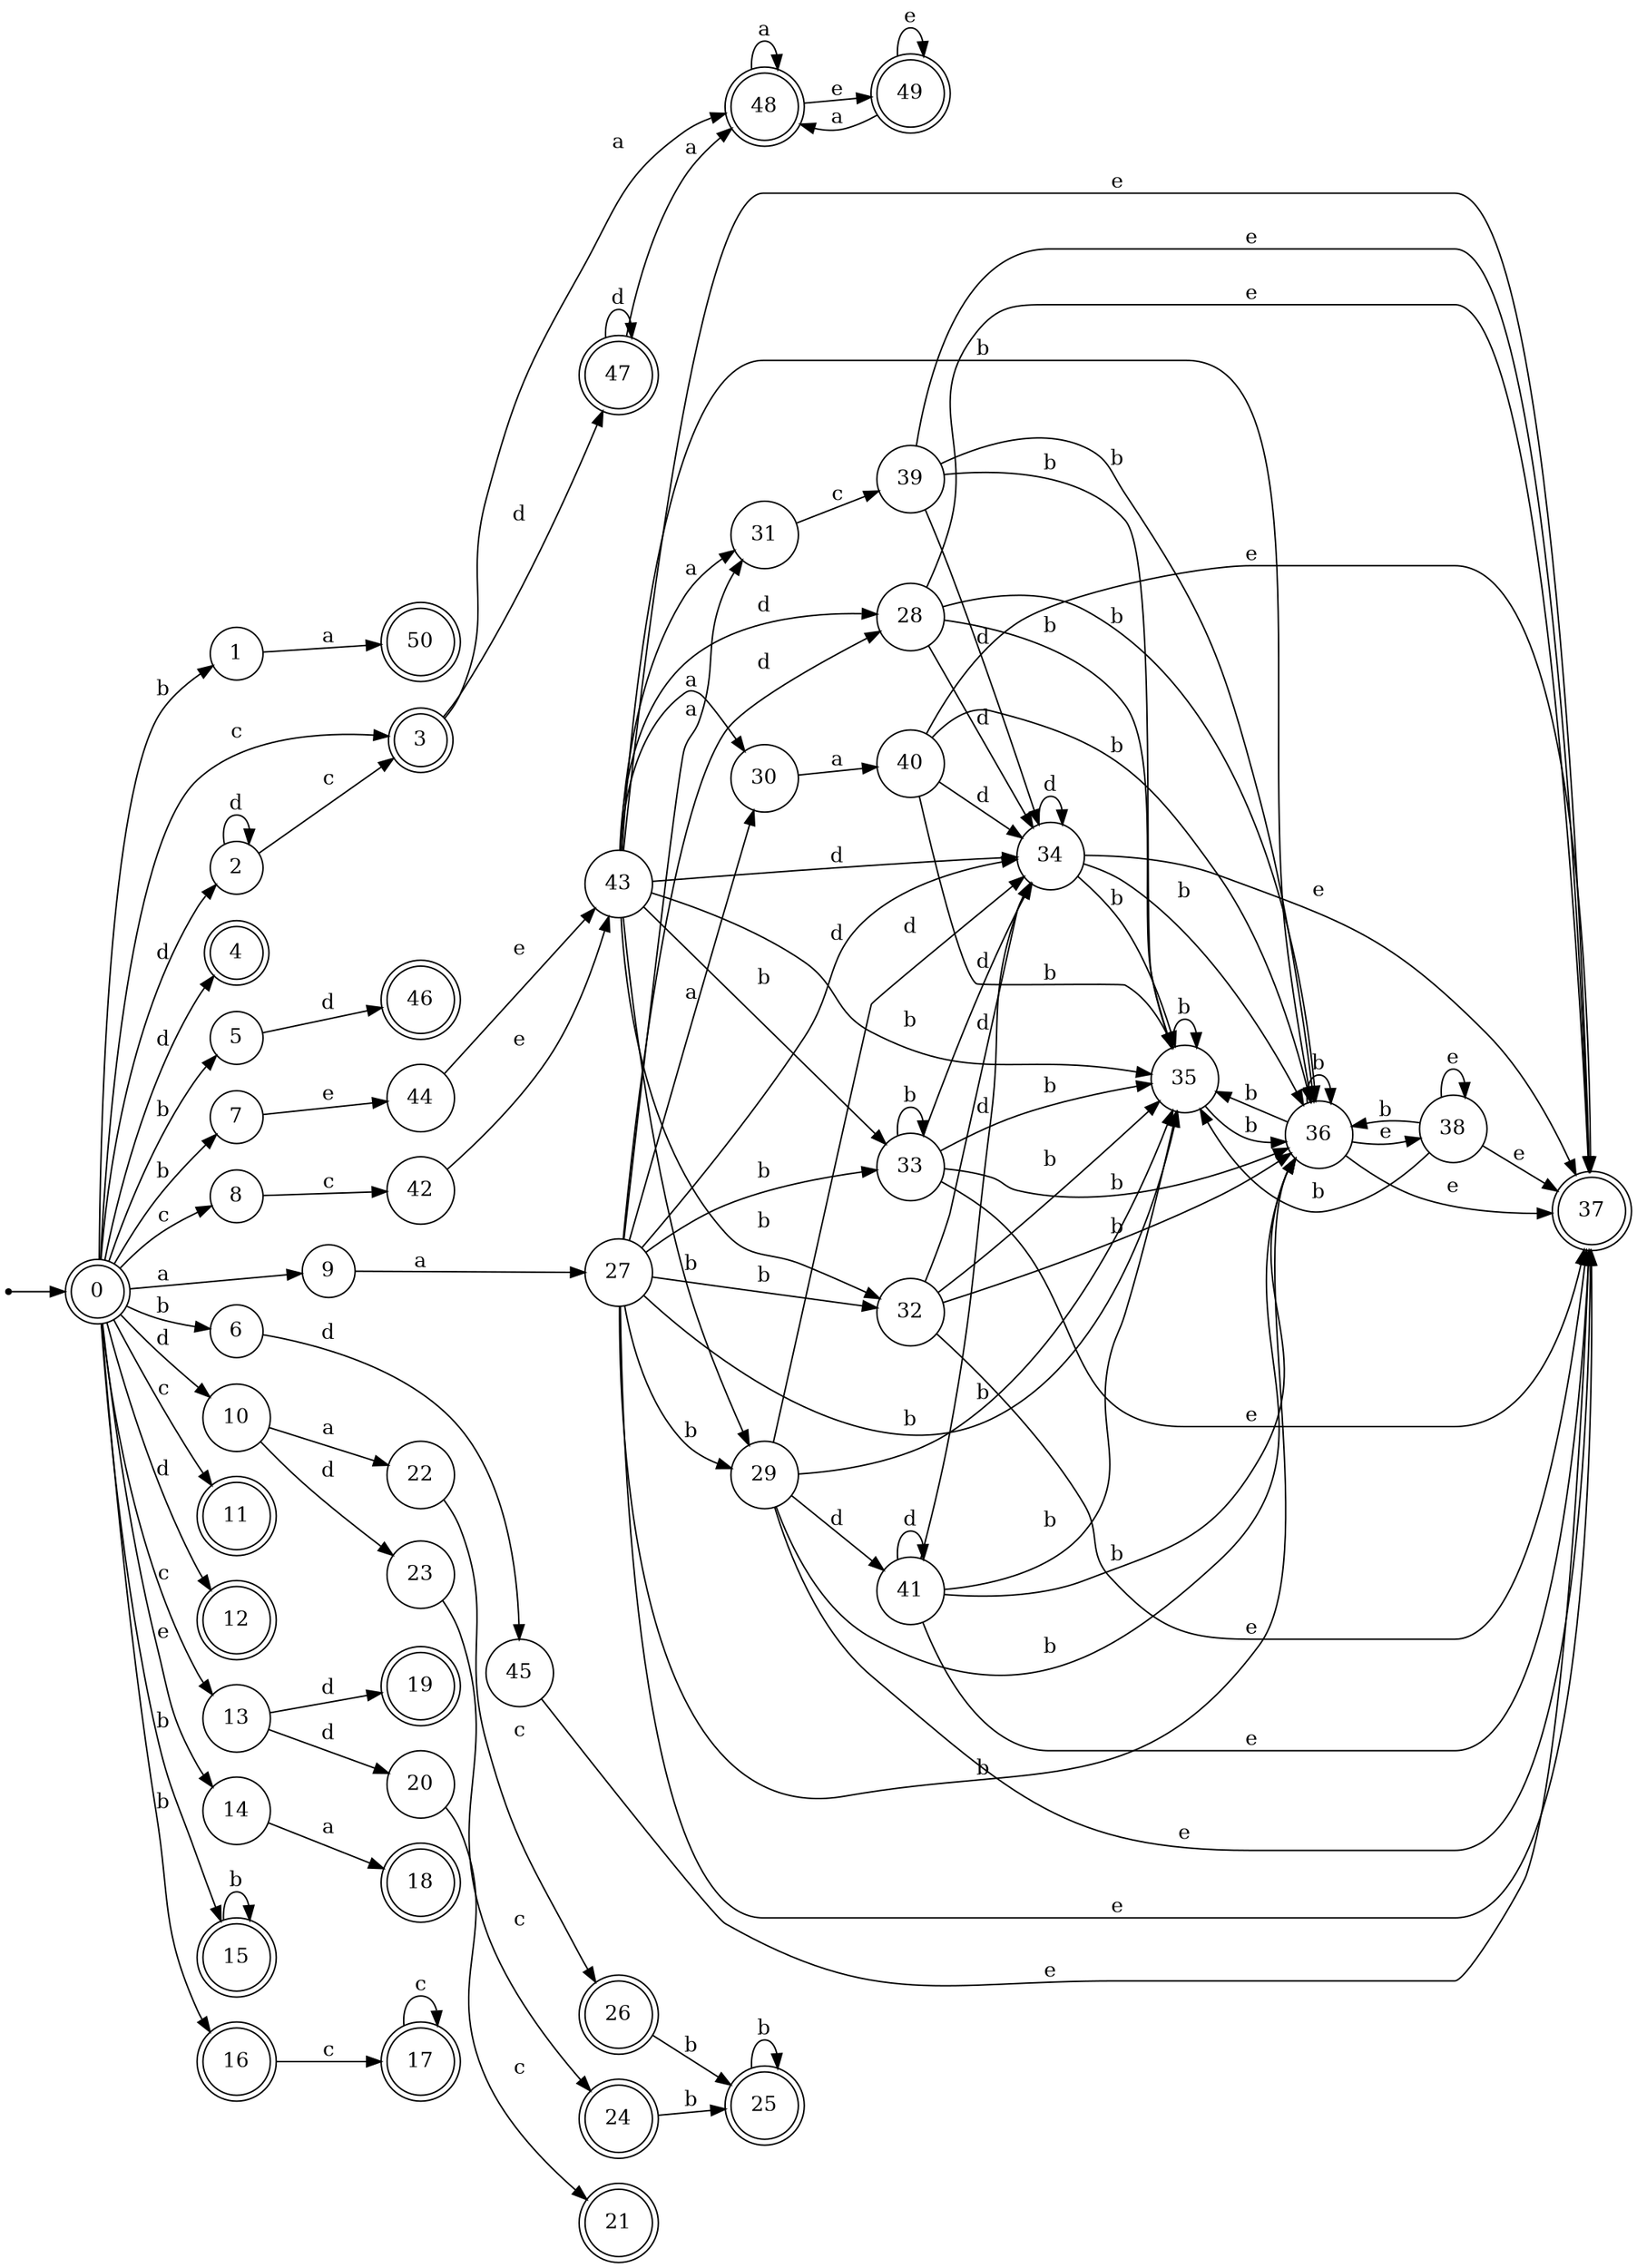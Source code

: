 digraph finite_state_machine {
rankdir=LR;
size="20,20";
node [shape = point]; "dummy0"
node [shape = doublecircle]; "0";"dummy0" -> "0";
node [shape = circle]; "1";
node [shape = circle]; "2";
node [shape = doublecircle]; "3";node [shape = doublecircle]; "4";node [shape = circle]; "5";
node [shape = circle]; "6";
node [shape = circle]; "7";
node [shape = circle]; "8";
node [shape = circle]; "9";
node [shape = circle]; "10";
node [shape = doublecircle]; "11";node [shape = doublecircle]; "12";node [shape = circle]; "13";
node [shape = circle]; "14";
node [shape = doublecircle]; "15";node [shape = doublecircle]; "16";node [shape = doublecircle]; "17";node [shape = doublecircle]; "18";node [shape = doublecircle]; "19";node [shape = circle]; "20";
node [shape = doublecircle]; "21";node [shape = circle]; "22";
node [shape = circle]; "23";
node [shape = doublecircle]; "24";node [shape = doublecircle]; "25";node [shape = doublecircle]; "26";node [shape = circle]; "27";
node [shape = circle]; "28";
node [shape = circle]; "29";
node [shape = circle]; "30";
node [shape = circle]; "31";
node [shape = circle]; "32";
node [shape = circle]; "33";
node [shape = circle]; "34";
node [shape = circle]; "35";
node [shape = circle]; "36";
node [shape = doublecircle]; "37";node [shape = circle]; "38";
node [shape = circle]; "39";
node [shape = circle]; "40";
node [shape = circle]; "41";
node [shape = circle]; "42";
node [shape = circle]; "43";
node [shape = circle]; "44";
node [shape = circle]; "45";
node [shape = doublecircle]; "46";node [shape = doublecircle]; "47";node [shape = doublecircle]; "48";node [shape = doublecircle]; "49";node [shape = doublecircle]; "50";"0" -> "16" [label = "b"];
 "0" -> "1" [label = "b"];
 "0" -> "5" [label = "b"];
 "0" -> "6" [label = "b"];
 "0" -> "7" [label = "b"];
 "0" -> "15" [label = "b"];
 "0" -> "2" [label = "d"];
 "0" -> "10" [label = "d"];
 "0" -> "4" [label = "d"];
 "0" -> "12" [label = "d"];
 "0" -> "8" [label = "c"];
 "0" -> "11" [label = "c"];
 "0" -> "3" [label = "c"];
 "0" -> "13" [label = "c"];
 "0" -> "9" [label = "a"];
 "0" -> "14" [label = "e"];
 "16" -> "17" [label = "c"];
 "17" -> "17" [label = "c"];
 "15" -> "15" [label = "b"];
 "14" -> "18" [label = "a"];
 "13" -> "19" [label = "d"];
 "13" -> "20" [label = "d"];
 "20" -> "21" [label = "c"];
 "10" -> "22" [label = "a"];
 "10" -> "23" [label = "d"];
 "23" -> "24" [label = "c"];
 "24" -> "25" [label = "b"];
 "25" -> "25" [label = "b"];
 "22" -> "26" [label = "c"];
 "26" -> "25" [label = "b"];
 "9" -> "27" [label = "a"];
 "27" -> "34" [label = "d"];
 "27" -> "28" [label = "d"];
 "27" -> "32" [label = "b"];
 "27" -> "33" [label = "b"];
 "27" -> "35" [label = "b"];
 "27" -> "36" [label = "b"];
 "27" -> "29" [label = "b"];
 "27" -> "30" [label = "a"];
 "27" -> "31" [label = "a"];
 "27" -> "37" [label = "e"];
 "36" -> "35" [label = "b"];
 "36" -> "36" [label = "b"];
 "36" -> "37" [label = "e"];
 "36" -> "38" [label = "e"];
 "38" -> "37" [label = "e"];
 "38" -> "38" [label = "e"];
 "38" -> "35" [label = "b"];
 "38" -> "36" [label = "b"];
 "35" -> "35" [label = "b"];
 "35" -> "36" [label = "b"];
 "34" -> "34" [label = "d"];
 "34" -> "35" [label = "b"];
 "34" -> "36" [label = "b"];
 "34" -> "37" [label = "e"];
 "33" -> "33" [label = "b"];
 "33" -> "35" [label = "b"];
 "33" -> "36" [label = "b"];
 "33" -> "34" [label = "d"];
 "33" -> "37" [label = "e"];
 "32" -> "34" [label = "d"];
 "32" -> "35" [label = "b"];
 "32" -> "36" [label = "b"];
 "32" -> "37" [label = "e"];
 "31" -> "39" [label = "c"];
 "39" -> "34" [label = "d"];
 "39" -> "35" [label = "b"];
 "39" -> "36" [label = "b"];
 "39" -> "37" [label = "e"];
 "30" -> "40" [label = "a"];
 "40" -> "34" [label = "d"];
 "40" -> "35" [label = "b"];
 "40" -> "36" [label = "b"];
 "40" -> "37" [label = "e"];
 "29" -> "41" [label = "d"];
 "29" -> "34" [label = "d"];
 "29" -> "35" [label = "b"];
 "29" -> "36" [label = "b"];
 "29" -> "37" [label = "e"];
 "41" -> "41" [label = "d"];
 "41" -> "34" [label = "d"];
 "41" -> "35" [label = "b"];
 "41" -> "36" [label = "b"];
 "41" -> "37" [label = "e"];
 "28" -> "34" [label = "d"];
 "28" -> "35" [label = "b"];
 "28" -> "36" [label = "b"];
 "28" -> "37" [label = "e"];
 "8" -> "42" [label = "c"];
 "42" -> "43" [label = "e"];
 "43" -> "34" [label = "d"];
 "43" -> "28" [label = "d"];
 "43" -> "32" [label = "b"];
 "43" -> "33" [label = "b"];
 "43" -> "35" [label = "b"];
 "43" -> "36" [label = "b"];
 "43" -> "29" [label = "b"];
 "43" -> "30" [label = "a"];
 "43" -> "31" [label = "a"];
 "43" -> "37" [label = "e"];
 "7" -> "44" [label = "e"];
 "44" -> "43" [label = "e"];
 "6" -> "45" [label = "d"];
 "45" -> "37" [label = "e"];
 "5" -> "46" [label = "d"];
 "3" -> "47" [label = "d"];
 "3" -> "48" [label = "a"];
 "48" -> "48" [label = "a"];
 "48" -> "49" [label = "e"];
 "49" -> "49" [label = "e"];
 "49" -> "48" [label = "a"];
 "47" -> "47" [label = "d"];
 "47" -> "48" [label = "a"];
 "2" -> "2" [label = "d"];
 "2" -> "3" [label = "c"];
 "1" -> "50" [label = "a"];
 }
